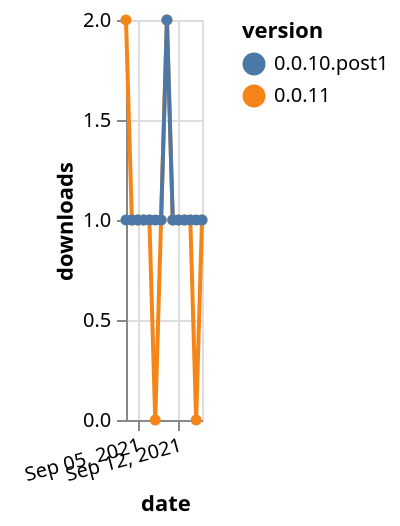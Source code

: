 {"$schema": "https://vega.github.io/schema/vega-lite/v5.json", "description": "A simple bar chart with embedded data.", "data": {"values": [{"date": "2021-09-03", "total": 99, "delta": 2, "version": "0.0.11"}, {"date": "2021-09-04", "total": 100, "delta": 1, "version": "0.0.11"}, {"date": "2021-09-05", "total": 101, "delta": 1, "version": "0.0.11"}, {"date": "2021-09-06", "total": 102, "delta": 1, "version": "0.0.11"}, {"date": "2021-09-07", "total": 103, "delta": 1, "version": "0.0.11"}, {"date": "2021-09-08", "total": 103, "delta": 0, "version": "0.0.11"}, {"date": "2021-09-09", "total": 104, "delta": 1, "version": "0.0.11"}, {"date": "2021-09-10", "total": 106, "delta": 2, "version": "0.0.11"}, {"date": "2021-09-11", "total": 107, "delta": 1, "version": "0.0.11"}, {"date": "2021-09-12", "total": 108, "delta": 1, "version": "0.0.11"}, {"date": "2021-09-13", "total": 109, "delta": 1, "version": "0.0.11"}, {"date": "2021-09-14", "total": 110, "delta": 1, "version": "0.0.11"}, {"date": "2021-09-15", "total": 110, "delta": 0, "version": "0.0.11"}, {"date": "2021-09-16", "total": 111, "delta": 1, "version": "0.0.11"}, {"date": "2021-09-03", "total": 120, "delta": 1, "version": "0.0.10.post1"}, {"date": "2021-09-04", "total": 121, "delta": 1, "version": "0.0.10.post1"}, {"date": "2021-09-05", "total": 122, "delta": 1, "version": "0.0.10.post1"}, {"date": "2021-09-06", "total": 123, "delta": 1, "version": "0.0.10.post1"}, {"date": "2021-09-07", "total": 124, "delta": 1, "version": "0.0.10.post1"}, {"date": "2021-09-08", "total": 125, "delta": 1, "version": "0.0.10.post1"}, {"date": "2021-09-09", "total": 126, "delta": 1, "version": "0.0.10.post1"}, {"date": "2021-09-10", "total": 128, "delta": 2, "version": "0.0.10.post1"}, {"date": "2021-09-11", "total": 129, "delta": 1, "version": "0.0.10.post1"}, {"date": "2021-09-12", "total": 130, "delta": 1, "version": "0.0.10.post1"}, {"date": "2021-09-13", "total": 131, "delta": 1, "version": "0.0.10.post1"}, {"date": "2021-09-14", "total": 132, "delta": 1, "version": "0.0.10.post1"}, {"date": "2021-09-15", "total": 133, "delta": 1, "version": "0.0.10.post1"}, {"date": "2021-09-16", "total": 134, "delta": 1, "version": "0.0.10.post1"}]}, "width": "container", "mark": {"type": "line", "point": {"filled": true}}, "encoding": {"x": {"field": "date", "type": "temporal", "timeUnit": "yearmonthdate", "title": "date", "axis": {"labelAngle": -15}}, "y": {"field": "delta", "type": "quantitative", "title": "downloads"}, "color": {"field": "version", "type": "nominal"}, "tooltip": {"field": "delta"}}}